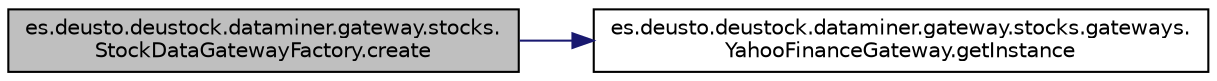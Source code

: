 digraph "es.deusto.deustock.dataminer.gateway.stocks.StockDataGatewayFactory.create"
{
 // LATEX_PDF_SIZE
  edge [fontname="Helvetica",fontsize="10",labelfontname="Helvetica",labelfontsize="10"];
  node [fontname="Helvetica",fontsize="10",shape=record];
  rankdir="LR";
  Node1 [label="es.deusto.deustock.dataminer.gateway.stocks.\lStockDataGatewayFactory.create",height=0.2,width=0.4,color="black", fillcolor="grey75", style="filled", fontcolor="black",tooltip=" "];
  Node1 -> Node2 [color="midnightblue",fontsize="10",style="solid",fontname="Helvetica"];
  Node2 [label="es.deusto.deustock.dataminer.gateway.stocks.gateways.\lYahooFinanceGateway.getInstance",height=0.2,width=0.4,color="black", fillcolor="white", style="filled",URL="$classes_1_1deusto_1_1deustock_1_1dataminer_1_1gateway_1_1stocks_1_1gateways_1_1_yahoo_finance_gateway.html#af0a4a024836d1fb9394c05e0634ba091",tooltip=" "];
}
